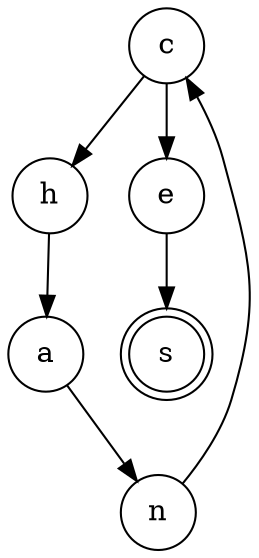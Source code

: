 digraph {   
    node [shape = doublecircle, color = black] s ;
    node [shape = circle];
    node [color= black];
    c -> h -> a -> n -> c -> e -> s;	
}